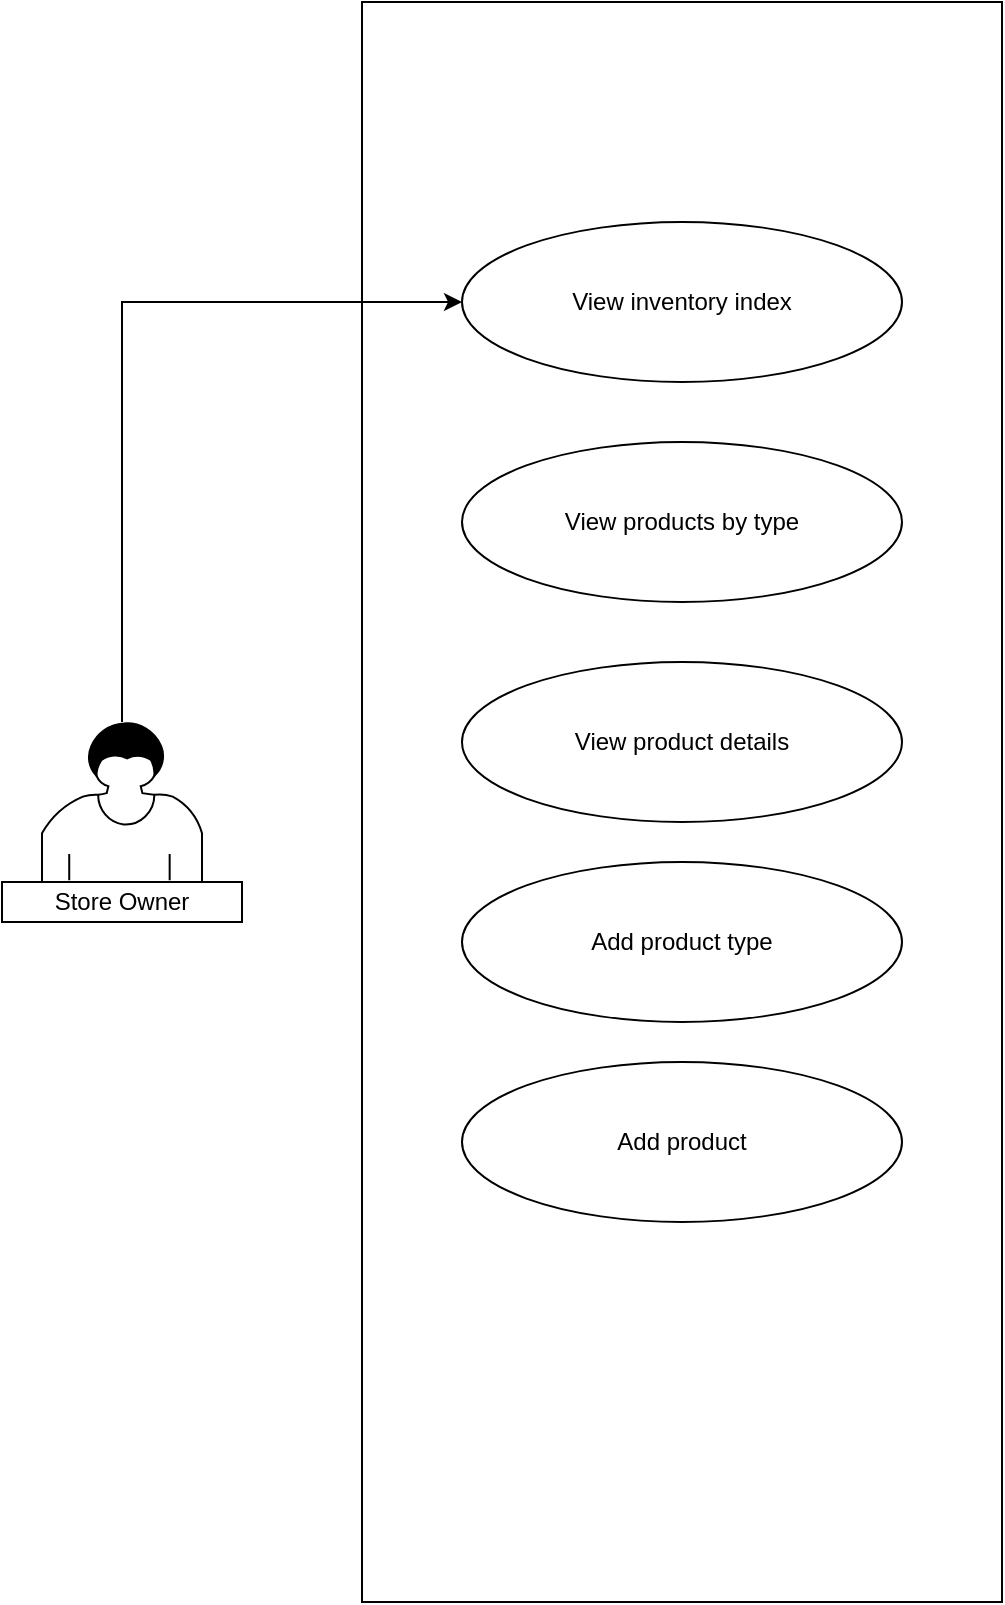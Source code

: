 <mxfile version="10.9.8" type="device"><diagram id="7rgFEbdQQ4eOEHSuk6sq" name="Page-1"><mxGraphModel dx="2726" dy="1131" grid="1" gridSize="10" guides="1" tooltips="1" connect="1" arrows="1" fold="1" page="1" pageScale="1" pageWidth="827" pageHeight="1169" math="0" shadow="0"><root><mxCell id="0"/><mxCell id="1" parent="0"/><mxCell id="M5RMPcLaHE6gqZj6LvSn-3" value="" style="rounded=0;whiteSpace=wrap;html=1;" vertex="1" parent="1"><mxGeometry x="230" y="40" width="320" height="800" as="geometry"/></mxCell><mxCell id="M5RMPcLaHE6gqZj6LvSn-2" style="edgeStyle=orthogonalEdgeStyle;rounded=0;orthogonalLoop=1;jettySize=auto;html=1;" edge="1" parent="1" source="M5RMPcLaHE6gqZj6LvSn-1" target="M5RMPcLaHE6gqZj6LvSn-4"><mxGeometry relative="1" as="geometry"><mxPoint x="127" y="260" as="targetPoint"/><Array as="points"><mxPoint x="110" y="190"/></Array></mxGeometry></mxCell><mxCell id="M5RMPcLaHE6gqZj6LvSn-1" value="" style="shape=mxgraph.bpmn.user_task;html=1;outlineConnect=0;" vertex="1" parent="1"><mxGeometry x="70" y="400" width="80" height="80" as="geometry"/></mxCell><mxCell id="M5RMPcLaHE6gqZj6LvSn-4" value="View inventory index" style="ellipse;whiteSpace=wrap;html=1;" vertex="1" parent="1"><mxGeometry x="280" y="150" width="220" height="80" as="geometry"/></mxCell><mxCell id="M5RMPcLaHE6gqZj6LvSn-5" value="Add product type" style="ellipse;whiteSpace=wrap;html=1;" vertex="1" parent="1"><mxGeometry x="280" y="470" width="220" height="80" as="geometry"/></mxCell><mxCell id="M5RMPcLaHE6gqZj6LvSn-6" value="Store Owner" style="rounded=0;whiteSpace=wrap;html=1;" vertex="1" parent="1"><mxGeometry x="50" y="480" width="120" height="20" as="geometry"/></mxCell><mxCell id="M5RMPcLaHE6gqZj6LvSn-7" value="View products by type" style="ellipse;whiteSpace=wrap;html=1;" vertex="1" parent="1"><mxGeometry x="280" y="260" width="220" height="80" as="geometry"/></mxCell><mxCell id="M5RMPcLaHE6gqZj6LvSn-8" value="View product details" style="ellipse;whiteSpace=wrap;html=1;" vertex="1" parent="1"><mxGeometry x="280" y="370" width="220" height="80" as="geometry"/></mxCell><mxCell id="M5RMPcLaHE6gqZj6LvSn-9" value="Add product" style="ellipse;whiteSpace=wrap;html=1;" vertex="1" parent="1"><mxGeometry x="280" y="570" width="220" height="80" as="geometry"/></mxCell></root></mxGraphModel></diagram></mxfile>